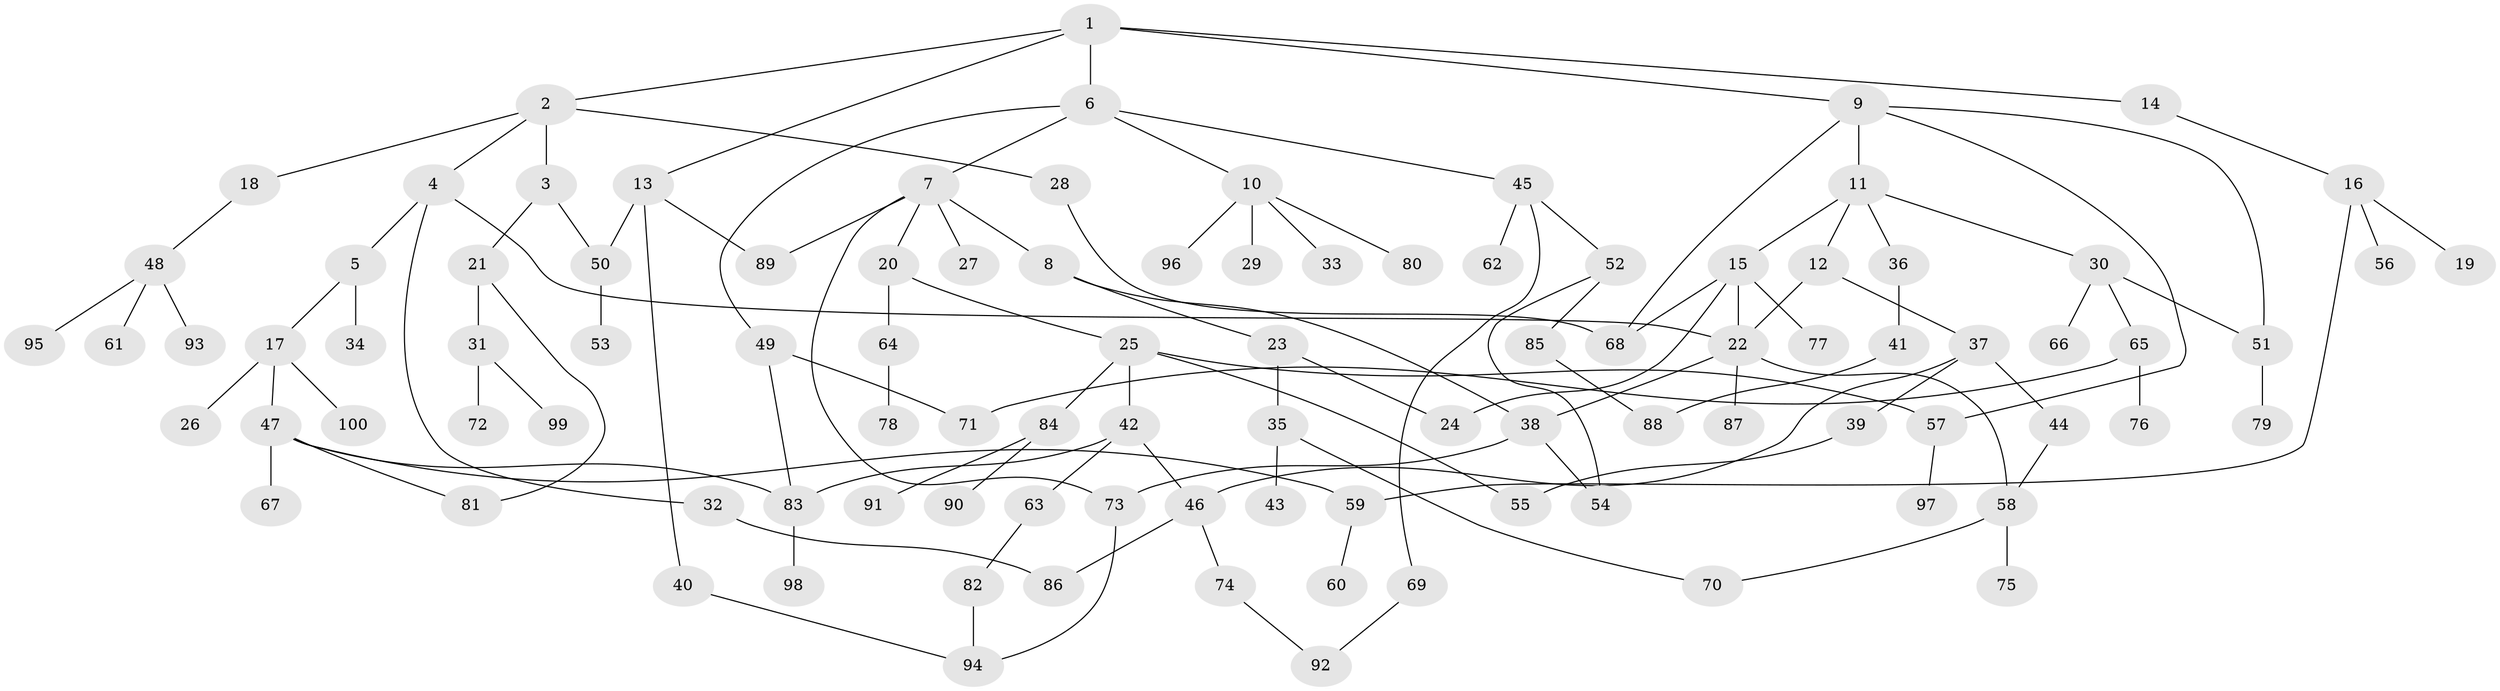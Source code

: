 // Generated by graph-tools (version 1.1) at 2025/11/02/21/25 10:11:06]
// undirected, 100 vertices, 125 edges
graph export_dot {
graph [start="1"]
  node [color=gray90,style=filled];
  1;
  2;
  3;
  4;
  5;
  6;
  7;
  8;
  9;
  10;
  11;
  12;
  13;
  14;
  15;
  16;
  17;
  18;
  19;
  20;
  21;
  22;
  23;
  24;
  25;
  26;
  27;
  28;
  29;
  30;
  31;
  32;
  33;
  34;
  35;
  36;
  37;
  38;
  39;
  40;
  41;
  42;
  43;
  44;
  45;
  46;
  47;
  48;
  49;
  50;
  51;
  52;
  53;
  54;
  55;
  56;
  57;
  58;
  59;
  60;
  61;
  62;
  63;
  64;
  65;
  66;
  67;
  68;
  69;
  70;
  71;
  72;
  73;
  74;
  75;
  76;
  77;
  78;
  79;
  80;
  81;
  82;
  83;
  84;
  85;
  86;
  87;
  88;
  89;
  90;
  91;
  92;
  93;
  94;
  95;
  96;
  97;
  98;
  99;
  100;
  1 -- 2;
  1 -- 6;
  1 -- 9;
  1 -- 13;
  1 -- 14;
  2 -- 3;
  2 -- 4;
  2 -- 18;
  2 -- 28;
  3 -- 21;
  3 -- 50;
  4 -- 5;
  4 -- 32;
  4 -- 22;
  5 -- 17;
  5 -- 34;
  6 -- 7;
  6 -- 10;
  6 -- 45;
  6 -- 49;
  7 -- 8;
  7 -- 20;
  7 -- 27;
  7 -- 89;
  7 -- 73;
  8 -- 23;
  8 -- 38;
  9 -- 11;
  9 -- 51;
  9 -- 57;
  9 -- 68;
  10 -- 29;
  10 -- 33;
  10 -- 80;
  10 -- 96;
  11 -- 12;
  11 -- 15;
  11 -- 30;
  11 -- 36;
  12 -- 37;
  12 -- 22;
  13 -- 40;
  13 -- 89;
  13 -- 50;
  14 -- 16;
  15 -- 22;
  15 -- 24;
  15 -- 68;
  15 -- 77;
  16 -- 19;
  16 -- 56;
  16 -- 59;
  17 -- 26;
  17 -- 47;
  17 -- 100;
  18 -- 48;
  20 -- 25;
  20 -- 64;
  21 -- 31;
  21 -- 81;
  22 -- 87;
  22 -- 58;
  22 -- 38;
  23 -- 35;
  23 -- 24;
  25 -- 42;
  25 -- 55;
  25 -- 84;
  25 -- 57;
  28 -- 68;
  30 -- 65;
  30 -- 66;
  30 -- 51;
  31 -- 72;
  31 -- 99;
  32 -- 86;
  35 -- 43;
  35 -- 70;
  36 -- 41;
  37 -- 39;
  37 -- 44;
  37 -- 46;
  38 -- 54;
  38 -- 73;
  39 -- 55;
  40 -- 94;
  41 -- 88;
  42 -- 46;
  42 -- 63;
  42 -- 83;
  44 -- 58;
  45 -- 52;
  45 -- 62;
  45 -- 69;
  46 -- 74;
  46 -- 86;
  47 -- 59;
  47 -- 67;
  47 -- 83;
  47 -- 81;
  48 -- 61;
  48 -- 93;
  48 -- 95;
  49 -- 71;
  49 -- 83;
  50 -- 53;
  51 -- 79;
  52 -- 85;
  52 -- 54;
  57 -- 97;
  58 -- 70;
  58 -- 75;
  59 -- 60;
  63 -- 82;
  64 -- 78;
  65 -- 76;
  65 -- 71;
  69 -- 92;
  73 -- 94;
  74 -- 92;
  82 -- 94;
  83 -- 98;
  84 -- 90;
  84 -- 91;
  85 -- 88;
}
